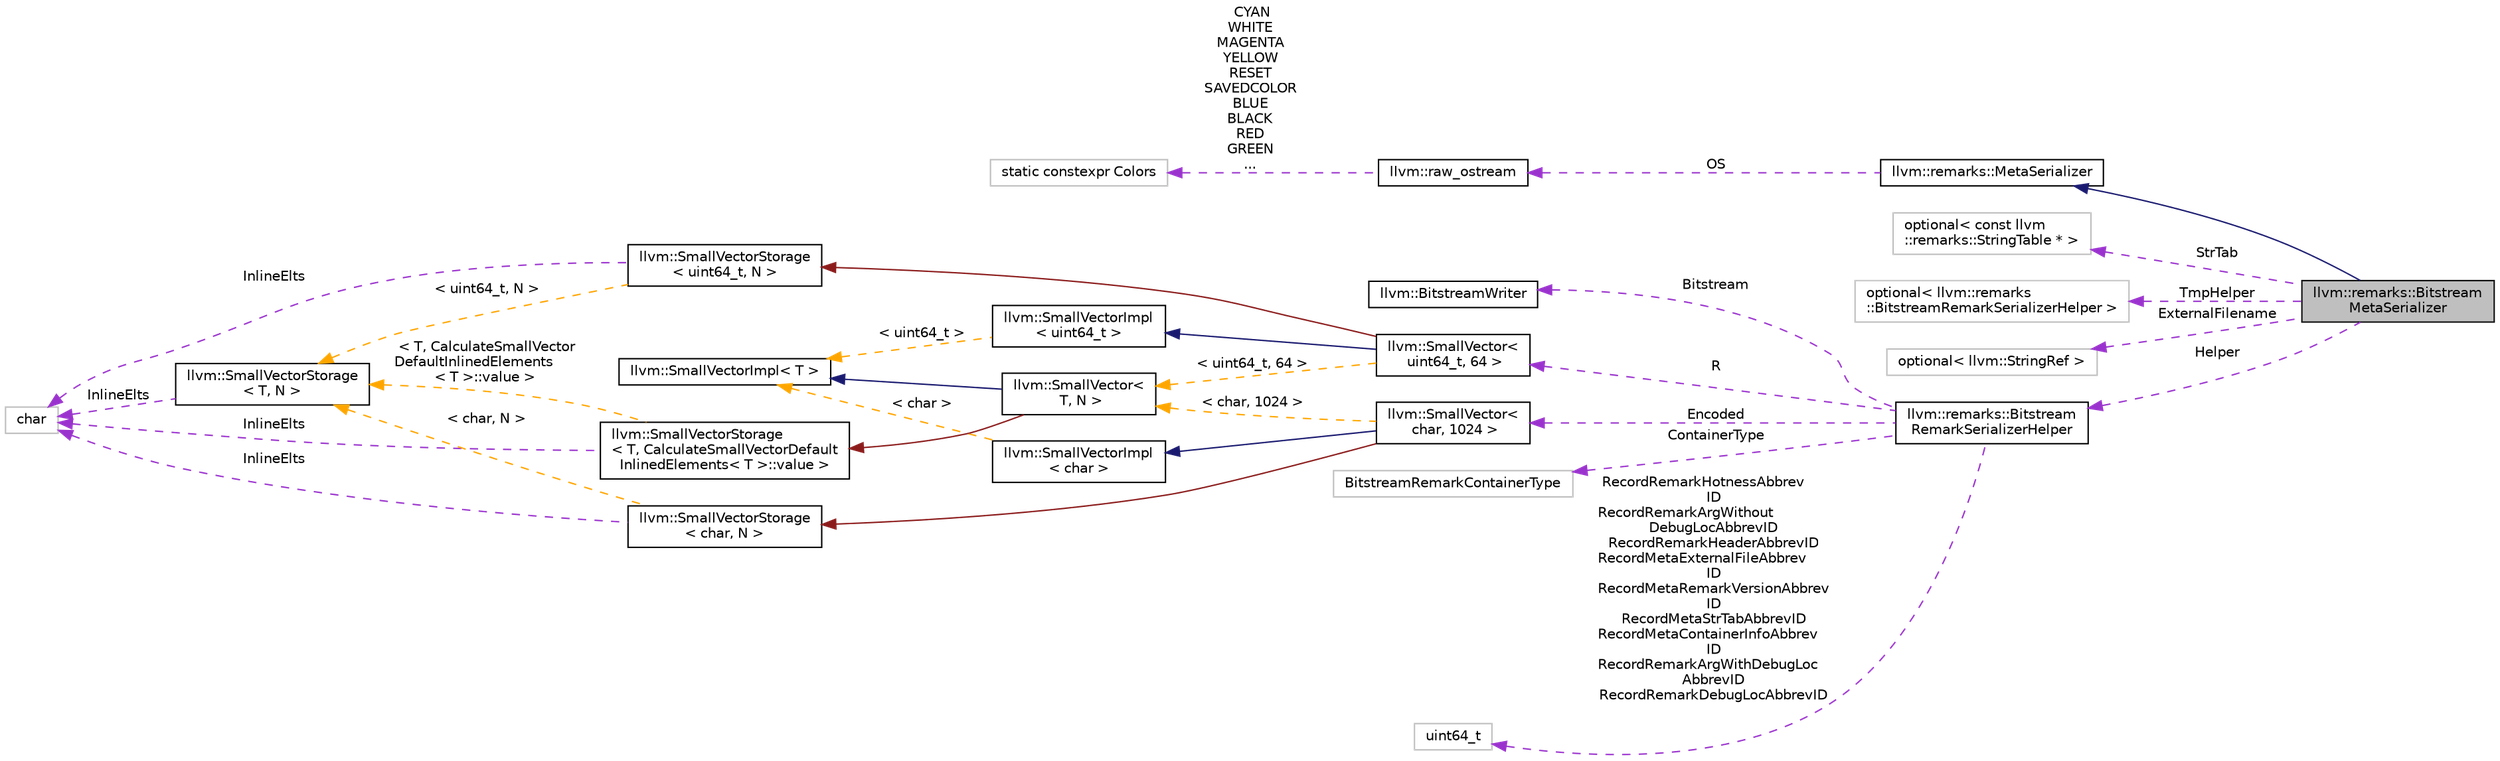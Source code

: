 digraph "llvm::remarks::BitstreamMetaSerializer"
{
 // LATEX_PDF_SIZE
  bgcolor="transparent";
  edge [fontname="Helvetica",fontsize="10",labelfontname="Helvetica",labelfontsize="10"];
  node [fontname="Helvetica",fontsize="10",shape=record];
  rankdir="LR";
  Node1 [label="llvm::remarks::Bitstream\lMetaSerializer",height=0.2,width=0.4,color="black", fillcolor="grey75", style="filled", fontcolor="black",tooltip="Serializer of metadata for bitstream remarks."];
  Node2 -> Node1 [dir="back",color="midnightblue",fontsize="10",style="solid",fontname="Helvetica"];
  Node2 [label="llvm::remarks::MetaSerializer",height=0.2,width=0.4,color="black",URL="$structllvm_1_1remarks_1_1MetaSerializer.html",tooltip="This is the base class for a remark metadata serializer."];
  Node3 -> Node2 [dir="back",color="darkorchid3",fontsize="10",style="dashed",label=" OS" ,fontname="Helvetica"];
  Node3 [label="llvm::raw_ostream",height=0.2,width=0.4,color="black",URL="$classllvm_1_1raw__ostream.html",tooltip="This class implements an extremely fast bulk output stream that can only output to a stream."];
  Node4 -> Node3 [dir="back",color="darkorchid3",fontsize="10",style="dashed",label=" CYAN\nWHITE\nMAGENTA\nYELLOW\nRESET\nSAVEDCOLOR\nBLUE\nBLACK\nRED\nGREEN\n..." ,fontname="Helvetica"];
  Node4 [label="static constexpr Colors",height=0.2,width=0.4,color="grey75",tooltip=" "];
  Node5 -> Node1 [dir="back",color="darkorchid3",fontsize="10",style="dashed",label=" StrTab" ,fontname="Helvetica"];
  Node5 [label="optional\< const llvm\l::remarks::StringTable * \>",height=0.2,width=0.4,color="grey75",tooltip=" "];
  Node6 -> Node1 [dir="back",color="darkorchid3",fontsize="10",style="dashed",label=" TmpHelper" ,fontname="Helvetica"];
  Node6 [label="optional\< llvm::remarks\l::BitstreamRemarkSerializerHelper \>",height=0.2,width=0.4,color="grey75",tooltip=" "];
  Node7 -> Node1 [dir="back",color="darkorchid3",fontsize="10",style="dashed",label=" ExternalFilename" ,fontname="Helvetica"];
  Node7 [label="optional\< llvm::StringRef \>",height=0.2,width=0.4,color="grey75",tooltip=" "];
  Node8 -> Node1 [dir="back",color="darkorchid3",fontsize="10",style="dashed",label=" Helper" ,fontname="Helvetica"];
  Node8 [label="llvm::remarks::Bitstream\lRemarkSerializerHelper",height=0.2,width=0.4,color="black",URL="$structllvm_1_1remarks_1_1BitstreamRemarkSerializerHelper.html",tooltip="Serialize the remarks to LLVM bitstream."];
  Node9 -> Node8 [dir="back",color="darkorchid3",fontsize="10",style="dashed",label=" ContainerType" ,fontname="Helvetica"];
  Node9 [label="BitstreamRemarkContainerType",height=0.2,width=0.4,color="grey75",tooltip=" "];
  Node10 -> Node8 [dir="back",color="darkorchid3",fontsize="10",style="dashed",label=" RecordRemarkHotnessAbbrev\lID\nRecordRemarkArgWithout\lDebugLocAbbrevID\nRecordRemarkHeaderAbbrevID\nRecordMetaExternalFileAbbrev\lID\nRecordMetaRemarkVersionAbbrev\lID\nRecordMetaStrTabAbbrevID\nRecordMetaContainerInfoAbbrev\lID\nRecordRemarkArgWithDebugLoc\lAbbrevID\nRecordRemarkDebugLocAbbrevID" ,fontname="Helvetica"];
  Node10 [label="uint64_t",height=0.2,width=0.4,color="grey75",tooltip=" "];
  Node11 -> Node8 [dir="back",color="darkorchid3",fontsize="10",style="dashed",label=" Bitstream" ,fontname="Helvetica"];
  Node11 [label="llvm::BitstreamWriter",height=0.2,width=0.4,color="black",URL="$classllvm_1_1BitstreamWriter.html",tooltip=" "];
  Node12 -> Node8 [dir="back",color="darkorchid3",fontsize="10",style="dashed",label=" R" ,fontname="Helvetica"];
  Node12 [label="llvm::SmallVector\<\l uint64_t, 64 \>",height=0.2,width=0.4,color="black",URL="$classllvm_1_1SmallVector.html",tooltip=" "];
  Node13 -> Node12 [dir="back",color="midnightblue",fontsize="10",style="solid",fontname="Helvetica"];
  Node13 [label="llvm::SmallVectorImpl\l\< uint64_t \>",height=0.2,width=0.4,color="black",URL="$classllvm_1_1SmallVectorImpl.html",tooltip=" "];
  Node14 -> Node13 [dir="back",color="orange",fontsize="10",style="dashed",label=" \< uint64_t \>" ,fontname="Helvetica"];
  Node14 [label="llvm::SmallVectorImpl\< T \>",height=0.2,width=0.4,color="black",URL="$classllvm_1_1SmallVectorImpl.html",tooltip="This class consists of common code factored out of the SmallVector class to reduce code duplication b..."];
  Node15 -> Node12 [dir="back",color="firebrick4",fontsize="10",style="solid",fontname="Helvetica"];
  Node15 [label="llvm::SmallVectorStorage\l\< uint64_t, N \>",height=0.2,width=0.4,color="black",URL="$structllvm_1_1SmallVectorStorage.html",tooltip=" "];
  Node16 -> Node15 [dir="back",color="darkorchid3",fontsize="10",style="dashed",label=" InlineElts" ,fontname="Helvetica"];
  Node16 [label="char",height=0.2,width=0.4,color="grey75",tooltip=" "];
  Node17 -> Node15 [dir="back",color="orange",fontsize="10",style="dashed",label=" \< uint64_t, N \>" ,fontname="Helvetica"];
  Node17 [label="llvm::SmallVectorStorage\l\< T, N \>",height=0.2,width=0.4,color="black",URL="$structllvm_1_1SmallVectorStorage.html",tooltip="Storage for the SmallVector elements."];
  Node16 -> Node17 [dir="back",color="darkorchid3",fontsize="10",style="dashed",label=" InlineElts" ,fontname="Helvetica"];
  Node18 -> Node12 [dir="back",color="orange",fontsize="10",style="dashed",label=" \< uint64_t, 64 \>" ,fontname="Helvetica"];
  Node18 [label="llvm::SmallVector\<\l T, N \>",height=0.2,width=0.4,color="black",URL="$classllvm_1_1SmallVector.html",tooltip="This is a 'vector' (really, a variable-sized array), optimized for the case when the array is small."];
  Node14 -> Node18 [dir="back",color="midnightblue",fontsize="10",style="solid",fontname="Helvetica"];
  Node19 -> Node18 [dir="back",color="firebrick4",fontsize="10",style="solid",fontname="Helvetica"];
  Node19 [label="llvm::SmallVectorStorage\l\< T, CalculateSmallVectorDefault\lInlinedElements\< T \>::value \>",height=0.2,width=0.4,color="black",URL="$structllvm_1_1SmallVectorStorage.html",tooltip=" "];
  Node16 -> Node19 [dir="back",color="darkorchid3",fontsize="10",style="dashed",label=" InlineElts" ,fontname="Helvetica"];
  Node17 -> Node19 [dir="back",color="orange",fontsize="10",style="dashed",label=" \< T, CalculateSmallVector\lDefaultInlinedElements\l\< T \>::value \>" ,fontname="Helvetica"];
  Node20 -> Node8 [dir="back",color="darkorchid3",fontsize="10",style="dashed",label=" Encoded" ,fontname="Helvetica"];
  Node20 [label="llvm::SmallVector\<\l char, 1024 \>",height=0.2,width=0.4,color="black",URL="$classllvm_1_1SmallVector.html",tooltip=" "];
  Node21 -> Node20 [dir="back",color="midnightblue",fontsize="10",style="solid",fontname="Helvetica"];
  Node21 [label="llvm::SmallVectorImpl\l\< char \>",height=0.2,width=0.4,color="black",URL="$classllvm_1_1SmallVectorImpl.html",tooltip=" "];
  Node14 -> Node21 [dir="back",color="orange",fontsize="10",style="dashed",label=" \< char \>" ,fontname="Helvetica"];
  Node22 -> Node20 [dir="back",color="firebrick4",fontsize="10",style="solid",fontname="Helvetica"];
  Node22 [label="llvm::SmallVectorStorage\l\< char, N \>",height=0.2,width=0.4,color="black",URL="$structllvm_1_1SmallVectorStorage.html",tooltip=" "];
  Node16 -> Node22 [dir="back",color="darkorchid3",fontsize="10",style="dashed",label=" InlineElts" ,fontname="Helvetica"];
  Node17 -> Node22 [dir="back",color="orange",fontsize="10",style="dashed",label=" \< char, N \>" ,fontname="Helvetica"];
  Node18 -> Node20 [dir="back",color="orange",fontsize="10",style="dashed",label=" \< char, 1024 \>" ,fontname="Helvetica"];
}

